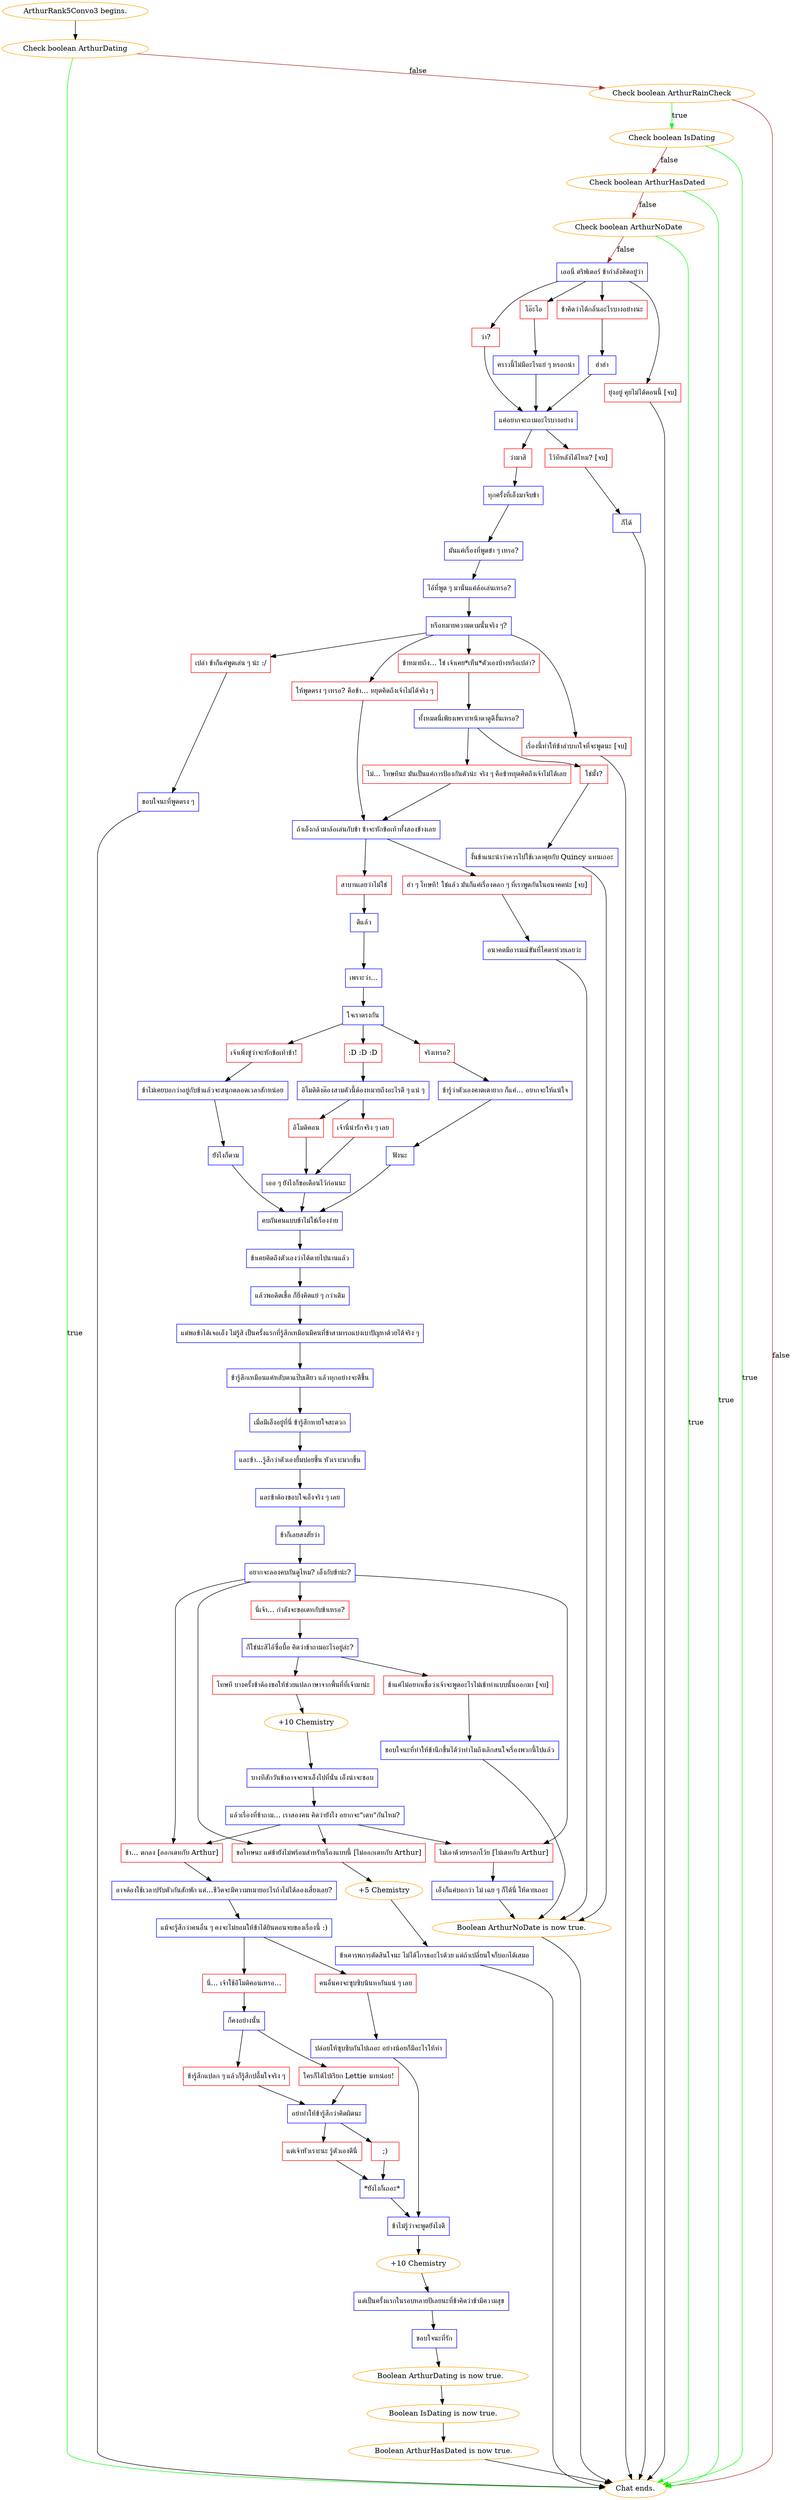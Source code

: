 digraph {
	"ArthurRank5Convo3 begins." [color=orange];
		"ArthurRank5Convo3 begins." -> j2307772633;
	j2307772633 [label="Check boolean ArthurDating",color=orange];
		j2307772633 -> "Chat ends." [label=true,color=green];
		j2307772633 -> j1464481321 [label=false,color=brown];
	"Chat ends." [color=orange];
	j1464481321 [label="Check boolean ArthurRainCheck",color=orange];
		j1464481321 -> j586045322 [label=true,color=green];
		j1464481321 -> "Chat ends." [label=false,color=brown];
	j586045322 [label="Check boolean IsDating",color=orange];
		j586045322 -> "Chat ends." [label=true,color=green];
		j586045322 -> j2297267240 [label=false,color=brown];
	j2297267240 [label="Check boolean ArthurHasDated",color=orange];
		j2297267240 -> "Chat ends." [label=true,color=green];
		j2297267240 -> j3370241513 [label=false,color=brown];
	j3370241513 [label="Check boolean ArthurNoDate",color=orange];
		j3370241513 -> "Chat ends." [label=true,color=green];
		j3370241513 -> j370168703 [label=false,color=brown];
	j370168703 [label="เออนี่ ดริฟเตอร์ ข้ากำลังคิดอยู่ว่า",shape=box,color=blue];
		j370168703 -> j1779911969;
		j370168703 -> j261840553;
		j370168703 -> j3298191320;
		j370168703 -> j610448297;
	j1779911969 [label="ว่า?",shape=box,color=red];
		j1779911969 -> j1004405604;
	j261840553 [label="โอ๊ะโอ",shape=box,color=red];
		j261840553 -> j4275294664;
	j3298191320 [label="ข้าคิดว่าได้กลิ่นอะไรบางอย่างนะ",shape=box,color=red];
		j3298191320 -> j3768798133;
	j610448297 [label="ยุ่งอยู่ คุยไม่ได้ตอนนี้ [จบ]",shape=box,color=red];
		j610448297 -> "Chat ends.";
	j1004405604 [label="แค่อยากจะถามอะไรบางอย่าง",shape=box,color=blue];
		j1004405604 -> j3119169131;
		j1004405604 -> j1120612729;
	j4275294664 [label="คราวนี้ไม่มีอะไรแย่ ๆ หรอกน่า",shape=box,color=blue];
		j4275294664 -> j1004405604;
	j3768798133 [label="ฮ่าฮ่า",shape=box,color=blue];
		j3768798133 -> j1004405604;
	j3119169131 [label="ว่ามาสิ",shape=box,color=red];
		j3119169131 -> j4288310383;
	j1120612729 [label="ไว้ทีหลังได้ไหม? [จบ]",shape=box,color=red];
		j1120612729 -> j675880803;
	j4288310383 [label="ทุกครั้งที่เอ็งมาจีบข้า",shape=box,color=blue];
		j4288310383 -> j773797520;
	j675880803 [label="ก็ได้",shape=box,color=blue];
		j675880803 -> "Chat ends.";
	j773797520 [label="มันแค่เรื่องที่พูดขำ ๆ เหรอ?",shape=box,color=blue];
		j773797520 -> j2652564133;
	j2652564133 [label="ไอ้ที่พูด ๆ มานั่นแค่ล้อเล่นเหรอ?",shape=box,color=blue];
		j2652564133 -> j2514882491;
	j2514882491 [label="หรือหมายความตามนั้นจริง ๆ?",shape=box,color=blue];
		j2514882491 -> j507494499;
		j2514882491 -> j629374875;
		j2514882491 -> j4284756034;
		j2514882491 -> j3452660304;
	j507494499 [label="เปล่า ข้าก็แค่พูดเล่น ๆ น่ะ :/",shape=box,color=red];
		j507494499 -> j3639260290;
	j629374875 [label="ข้าหมายถึง... ใช่ เจ้าเคย*เห็น*ตัวเองบ้างหรือเปล่า?",shape=box,color=red];
		j629374875 -> j548397449;
	j4284756034 [label="ให้พูดตรง ๆ เหรอ? คือข้า... หยุดคิดถึงเจ้าไม่ได้จริง ๆ",shape=box,color=red];
		j4284756034 -> j2404960596;
	j3452660304 [label="เรื่องนี้ทำให้ข้าลำบากใจที่จะพูดนะ [จบ]",shape=box,color=red];
		j3452660304 -> "Chat ends.";
	j3639260290 [label="ขอบใจนะที่พูดตรง ๆ",shape=box,color=blue];
		j3639260290 -> "Chat ends.";
	j548397449 [label="ทั้งหมดนี่เพียงเพราะหน้าตาดูดีงั้นเหรอ?",shape=box,color=blue];
		j548397449 -> j3384467928;
		j548397449 -> j2088921843;
	j2404960596 [label="ถ้าเอ็งกล้ามาล้อเล่นกับข้า ข้าจะหักข้อเท้าทั้งสองข้างเลย",shape=box,color=blue];
		j2404960596 -> j4066281333;
		j2404960596 -> j3854208865;
	j3384467928 [label="ใช่มั้ง?",shape=box,color=red];
		j3384467928 -> j2189736182;
	j2088921843 [label="ไม่... โทษทีนะ มันเป็นแค่การป้องกันตัวน่ะ จริง ๆ คือข้าหยุดคิดถึงเจ้าไม่ได้เลย",shape=box,color=red];
		j2088921843 -> j2404960596;
	j4066281333 [label="สาบานเลยว่าไม่ใช่",shape=box,color=red];
		j4066281333 -> j599397725;
	j3854208865 [label="ฮ่า ๆ โทษที! ใช่แล้ว มันก็แค่เรื่องตลก ๆ ที่เราพูดกันในอนาคตน่ะ [จบ]",shape=box,color=red];
		j3854208865 -> j1338140691;
	j2189736182 [label="งั้นข้าแนะนำว่าควรไปใช้เวลาคุยกับ Quincy แทนเถอะ",shape=box,color=blue];
		j2189736182 -> j2533691464;
	j599397725 [label="ดีแล้ว",shape=box,color=blue];
		j599397725 -> j990539006;
	j1338140691 [label="อนาคตมีอารมณ์ขันที่โคตรห่วยเลยว่ะ",shape=box,color=blue];
		j1338140691 -> j2533691464;
	j2533691464 [label="Boolean ArthurNoDate is now true.",color=orange];
		j2533691464 -> "Chat ends.";
	j990539006 [label="เพราะว่า...",shape=box,color=blue];
		j990539006 -> j69087209;
	j69087209 [label="ใจเราตรงกัน",shape=box,color=blue];
		j69087209 -> j1622046697;
		j69087209 -> j3068962340;
		j69087209 -> j1724504143;
	j1622046697 [label="จริงเหรอ?",shape=box,color=red];
		j1622046697 -> j3122151046;
	j3068962340 [label=":D :D :D",shape=box,color=red];
		j3068962340 -> j3451645345;
	j1724504143 [label="เจ้าเพิ่งขู่ว่าจะหักข้อเท้าข้า!",shape=box,color=red];
		j1724504143 -> j3277617237;
	j3122151046 [label="ข้ารู้ว่าตัวเองคาดเดายาก ก็แค่... อยากจะให้แน่ใจ",shape=box,color=blue];
		j3122151046 -> j3303164657;
	j3451645345 [label="อิโมติติงต๊องสามตัวนี้ต้องหมายถึงอะไรดี ๆ แน่ ๆ",shape=box,color=blue];
		j3451645345 -> j3333342804;
		j3451645345 -> j1806935967;
	j3277617237 [label="ข้าไม่เคยบอกว่าอยู่กับข้าแล้วจะสนุกตลอดเวลาสักหน่อย",shape=box,color=blue];
		j3277617237 -> j2463706355;
	j3303164657 [label="ฟังนะ",shape=box,color=blue];
		j3303164657 -> j2813044857;
	j3333342804 [label="อิโมติคอน",shape=box,color=red];
		j3333342804 -> j3529237283;
	j1806935967 [label="เจ้านี่น่ารักจริง ๆ เลย",shape=box,color=red];
		j1806935967 -> j3529237283;
	j2463706355 [label="ยังไงก็ตาม",shape=box,color=blue];
		j2463706355 -> j2813044857;
	j2813044857 [label="คบกันคนแบบข้าไม่ใช่เรื่องง่าย",shape=box,color=blue];
		j2813044857 -> j3455481410;
	j3529237283 [label="เออ ๆ ยังไงก็ขอเตือนไว้ก่อนนะ",shape=box,color=blue];
		j3529237283 -> j2813044857;
	j3455481410 [label="ข้าเคยคิดถึงตัวเองว่าได้ตายไปนานแล้ว",shape=box,color=blue];
		j3455481410 -> j2214545437;
	j2214545437 [label="แล้วพอติดเชื้อ ก็ยิ่งคิดแย่ ๆ กว่าเดิม",shape=box,color=blue];
		j2214545437 -> j3696987462;
	j3696987462 [label="แต่พอข้าได้เจอเอ็ง ไม่รู้สิ เป็นครั้งแรกที่รู้สึกเหมือนมีคนที่ข้าสามารถแบ่งเบาปัญหาด้วยได้จริง ๆ",shape=box,color=blue];
		j3696987462 -> j3887936728;
	j3887936728 [label="ข้ารู้สึกเหมือนแค่หลับตาแป๊บเดียว แล้วทุกอย่างจะดีขึ้น",shape=box,color=blue];
		j3887936728 -> j3385802059;
	j3385802059 [label="เมื่อมีเอ็งอยู่ที่นี่ ข้ารู้สึกหายใจสะดวก",shape=box,color=blue];
		j3385802059 -> j1173880806;
	j1173880806 [label="และข้า...รู้สึกว่าตัวเองยิ้มบ่อยขึ้น หัวเราะมากขึ้น",shape=box,color=blue];
		j1173880806 -> j1603739337;
	j1603739337 [label="และข้าต้องขอบใจเอ็งจริง ๆ เลย",shape=box,color=blue];
		j1603739337 -> j1587926931;
	j1587926931 [label="ข้าก็เลยสงสัยว่า",shape=box,color=blue];
		j1587926931 -> j1469965240;
	j1469965240 [label="อยากจะลองคบกันดูไหม? เอ็งกับข้าน่ะ?",shape=box,color=blue];
		j1469965240 -> j1836241021;
		j1469965240 -> j3343142159;
		j1469965240 -> j2295051464;
		j1469965240 -> j2838825330;
	j1836241021 [label="นี่เจ้า... กำลังจะขอเดทกับข้าเหรอ?",shape=box,color=red];
		j1836241021 -> j995192125;
	j3343142159 [label="ข้า... ตกลง [ออกเดทกับ Arthur]",shape=box,color=red];
		j3343142159 -> j2640919372;
	j2295051464 [label="ขอโทษนะ แต่ข้ายังไม่พร้อมสำหรับเรื่องแบบนี้ [ไม่ออกเดทกับ Arthur]",shape=box,color=red];
		j2295051464 -> j309189550;
	j2838825330 [label="ไม่เอาด้วยหรอกโว้ย [ไม่เดทกับ Arthur]",shape=box,color=red];
		j2838825330 -> j2546109794;
	j995192125 [label="ก็ใช่น่ะสิไอ้ซื่อบื้อ คิดว่าข้าถามอะไรอยู่ล่ะ?",shape=box,color=blue];
		j995192125 -> j483004541;
		j995192125 -> j1660726164;
	j2640919372 [label="อาจต้องใช้เวลาปรับตัวกันสักพัก แต่...ชีวิตจะมีความหมายอะไรถ้าไม่ได้ลองเสี่ยงเลย?",shape=box,color=blue];
		j2640919372 -> j3366979384;
	j309189550 [label="+5 Chemistry",color=orange];
		j309189550 -> j1360177727;
	j2546109794 [label="เอ็งก็แค่บอกว่า ไม่ เฉย ๆ ก็ได้นี่ ให้ตายเถอะ",shape=box,color=blue];
		j2546109794 -> j2533691464;
	j483004541 [label="โทษที บางครั้งข้าต้องขอให้ช่วยแปลภาษาจากพื้นที่ที่เจ้ามาน่ะ",shape=box,color=red];
		j483004541 -> j3045989698;
	j1660726164 [label="ข้าแค่ไม่อยากเชื่อว่าเจ้าจะพูดอะไรไม่เข้าท่าแบบนั้นออกมา [จบ]",shape=box,color=red];
		j1660726164 -> j2699290778;
	j3366979384 [label="แม้จะรู้สึกว่าคนอื่น ๆ คงจะไม่ยอมให้ข้าได้ยินตอนจบของเรื่องนี้ :)",shape=box,color=blue];
		j3366979384 -> j3433490368;
		j3366979384 -> j2354815737;
	j1360177727 [label="ข้าเคารพการตัดสินใจนะ ไม่ได้โกรธอะไรด้วย แต่ถ้าเปลี่ยนใจก็บอกได้เสมอ",shape=box,color=blue];
		j1360177727 -> "Chat ends.";
	j3045989698 [label="+10 Chemistry",color=orange];
		j3045989698 -> j755225267;
	j2699290778 [label="ขอบใจนะที่ทำให้ข้านึกขึ้นได้ว่าทำไมถึงเลิกสนใจเรื่องพวกนี้ไปแล้ว",shape=box,color=blue];
		j2699290778 -> j2533691464;
	j3433490368 [label="คนอื่นคงจะซุบซิบนินทากันแน่ ๆ เลย",shape=box,color=red];
		j3433490368 -> j2008757044;
	j2354815737 [label="นี่... เจ้าใช้อีโมติคอนเหรอ...",shape=box,color=red];
		j2354815737 -> j12522349;
	j755225267 [label="บางทีสักวันข้าอาจจะพาเอ็งไปที่นั่น เอ็งน่าจะชอบ",shape=box,color=blue];
		j755225267 -> j1177985737;
	j2008757044 [label="ปล่อยให้ซุบซิบกันไปเถอะ อย่างน้อยก็มีอะไรให้ทำ",shape=box,color=blue];
		j2008757044 -> j225476767;
	j12522349 [label="ก็คงอย่างนั้น",shape=box,color=blue];
		j12522349 -> j2452902816;
		j12522349 -> j263826921;
	j1177985737 [label="แล้วเรื่องที่ข้าถาม... เราสองคน คิดว่ายังไง อยากจะ\"เดท\"กันไหม?",shape=box,color=blue];
		j1177985737 -> j3343142159;
		j1177985737 -> j2295051464;
		j1177985737 -> j2838825330;
	j225476767 [label="ข้าไม่รู้ว่าจะพูดยังไงดี",shape=box,color=blue];
		j225476767 -> j3466189509;
	j2452902816 [label="ข้ารู้สึกแปลก ๆ แล้วก็รู้สึกปลื้มใจจริง ๆ",shape=box,color=red];
		j2452902816 -> j286816689;
	j263826921 [label="ใครก็ได้ไปเรียก Lettie มาหน่อย!",shape=box,color=red];
		j263826921 -> j286816689;
	j3466189509 [label="+10 Chemistry",color=orange];
		j3466189509 -> j2533146440;
	j286816689 [label="อย่าทำให้ข้ารู้สึกว่าคิดผิดนะ",shape=box,color=blue];
		j286816689 -> j3584713793;
		j286816689 -> j45170642;
	j2533146440 [label="แต่เป็นครั้งแรกในรอบหลายปีเลยนะที่ข้าคิดว่าข้ามีความสุข",shape=box,color=blue];
		j2533146440 -> j2124418330;
	j3584713793 [label="แต่เจ้าหัวเราะนะ รู้ตัวเองดีนี่",shape=box,color=red];
		j3584713793 -> j2900508296;
	j45170642 [label=";)",shape=box,color=red];
		j45170642 -> j2900508296;
	j2124418330 [label="ขอบใจนะที่รัก",shape=box,color=blue];
		j2124418330 -> j3371696257;
	j2900508296 [label="*ยังไงก็เถอะ*",shape=box,color=blue];
		j2900508296 -> j225476767;
	j3371696257 [label="Boolean ArthurDating is now true.",color=orange];
		j3371696257 -> j3139269659;
	j3139269659 [label="Boolean IsDating is now true.",color=orange];
		j3139269659 -> j3103123730;
	j3103123730 [label="Boolean ArthurHasDated is now true.",color=orange];
		j3103123730 -> "Chat ends.";
}